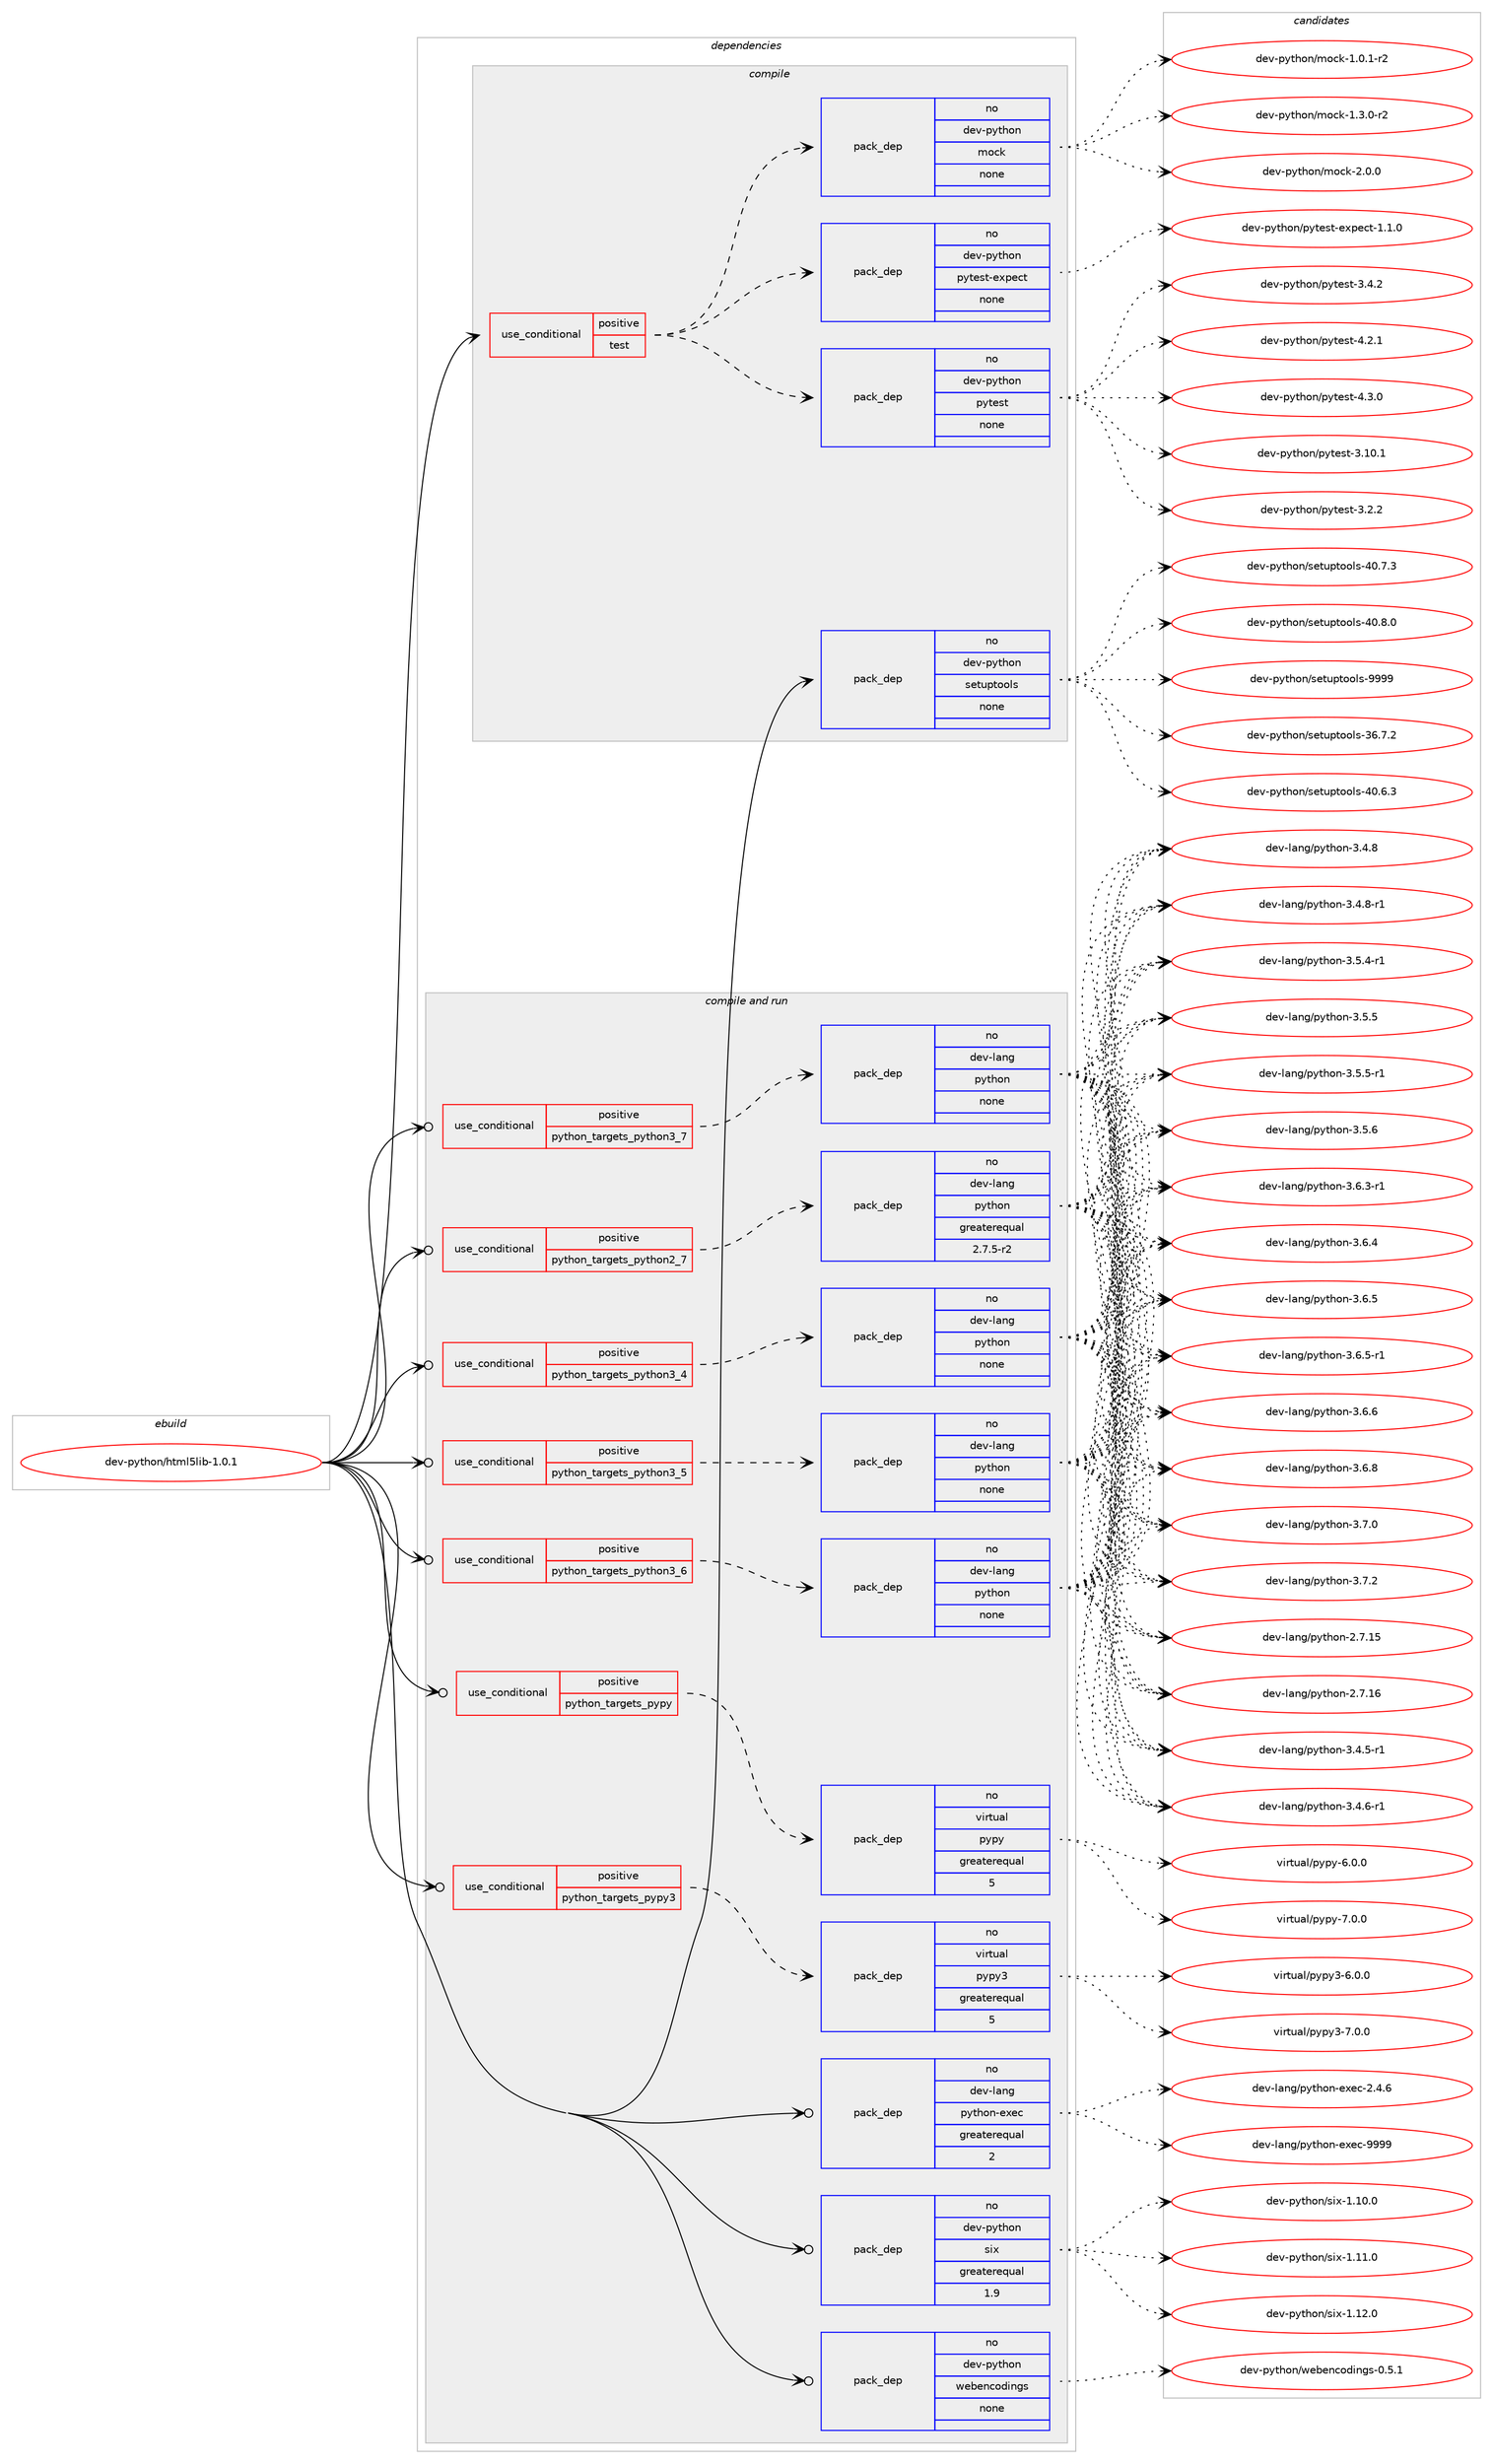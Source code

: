 digraph prolog {

# *************
# Graph options
# *************

newrank=true;
concentrate=true;
compound=true;
graph [rankdir=LR,fontname=Helvetica,fontsize=10,ranksep=1.5];#, ranksep=2.5, nodesep=0.2];
edge  [arrowhead=vee];
node  [fontname=Helvetica,fontsize=10];

# **********
# The ebuild
# **********

subgraph cluster_leftcol {
color=gray;
rank=same;
label=<<i>ebuild</i>>;
id [label="dev-python/html5lib-1.0.1", color=red, width=4, href="../dev-python/html5lib-1.0.1.svg"];
}

# ****************
# The dependencies
# ****************

subgraph cluster_midcol {
color=gray;
label=<<i>dependencies</i>>;
subgraph cluster_compile {
fillcolor="#eeeeee";
style=filled;
label=<<i>compile</i>>;
subgraph cond375438 {
dependency1412929 [label=<<TABLE BORDER="0" CELLBORDER="1" CELLSPACING="0" CELLPADDING="4"><TR><TD ROWSPAN="3" CELLPADDING="10">use_conditional</TD></TR><TR><TD>positive</TD></TR><TR><TD>test</TD></TR></TABLE>>, shape=none, color=red];
subgraph pack1014222 {
dependency1412930 [label=<<TABLE BORDER="0" CELLBORDER="1" CELLSPACING="0" CELLPADDING="4" WIDTH="220"><TR><TD ROWSPAN="6" CELLPADDING="30">pack_dep</TD></TR><TR><TD WIDTH="110">no</TD></TR><TR><TD>dev-python</TD></TR><TR><TD>pytest</TD></TR><TR><TD>none</TD></TR><TR><TD></TD></TR></TABLE>>, shape=none, color=blue];
}
dependency1412929:e -> dependency1412930:w [weight=20,style="dashed",arrowhead="vee"];
subgraph pack1014223 {
dependency1412931 [label=<<TABLE BORDER="0" CELLBORDER="1" CELLSPACING="0" CELLPADDING="4" WIDTH="220"><TR><TD ROWSPAN="6" CELLPADDING="30">pack_dep</TD></TR><TR><TD WIDTH="110">no</TD></TR><TR><TD>dev-python</TD></TR><TR><TD>pytest-expect</TD></TR><TR><TD>none</TD></TR><TR><TD></TD></TR></TABLE>>, shape=none, color=blue];
}
dependency1412929:e -> dependency1412931:w [weight=20,style="dashed",arrowhead="vee"];
subgraph pack1014224 {
dependency1412932 [label=<<TABLE BORDER="0" CELLBORDER="1" CELLSPACING="0" CELLPADDING="4" WIDTH="220"><TR><TD ROWSPAN="6" CELLPADDING="30">pack_dep</TD></TR><TR><TD WIDTH="110">no</TD></TR><TR><TD>dev-python</TD></TR><TR><TD>mock</TD></TR><TR><TD>none</TD></TR><TR><TD></TD></TR></TABLE>>, shape=none, color=blue];
}
dependency1412929:e -> dependency1412932:w [weight=20,style="dashed",arrowhead="vee"];
}
id:e -> dependency1412929:w [weight=20,style="solid",arrowhead="vee"];
subgraph pack1014225 {
dependency1412933 [label=<<TABLE BORDER="0" CELLBORDER="1" CELLSPACING="0" CELLPADDING="4" WIDTH="220"><TR><TD ROWSPAN="6" CELLPADDING="30">pack_dep</TD></TR><TR><TD WIDTH="110">no</TD></TR><TR><TD>dev-python</TD></TR><TR><TD>setuptools</TD></TR><TR><TD>none</TD></TR><TR><TD></TD></TR></TABLE>>, shape=none, color=blue];
}
id:e -> dependency1412933:w [weight=20,style="solid",arrowhead="vee"];
}
subgraph cluster_compileandrun {
fillcolor="#eeeeee";
style=filled;
label=<<i>compile and run</i>>;
subgraph cond375439 {
dependency1412934 [label=<<TABLE BORDER="0" CELLBORDER="1" CELLSPACING="0" CELLPADDING="4"><TR><TD ROWSPAN="3" CELLPADDING="10">use_conditional</TD></TR><TR><TD>positive</TD></TR><TR><TD>python_targets_pypy</TD></TR></TABLE>>, shape=none, color=red];
subgraph pack1014226 {
dependency1412935 [label=<<TABLE BORDER="0" CELLBORDER="1" CELLSPACING="0" CELLPADDING="4" WIDTH="220"><TR><TD ROWSPAN="6" CELLPADDING="30">pack_dep</TD></TR><TR><TD WIDTH="110">no</TD></TR><TR><TD>virtual</TD></TR><TR><TD>pypy</TD></TR><TR><TD>greaterequal</TD></TR><TR><TD>5</TD></TR></TABLE>>, shape=none, color=blue];
}
dependency1412934:e -> dependency1412935:w [weight=20,style="dashed",arrowhead="vee"];
}
id:e -> dependency1412934:w [weight=20,style="solid",arrowhead="odotvee"];
subgraph cond375440 {
dependency1412936 [label=<<TABLE BORDER="0" CELLBORDER="1" CELLSPACING="0" CELLPADDING="4"><TR><TD ROWSPAN="3" CELLPADDING="10">use_conditional</TD></TR><TR><TD>positive</TD></TR><TR><TD>python_targets_pypy3</TD></TR></TABLE>>, shape=none, color=red];
subgraph pack1014227 {
dependency1412937 [label=<<TABLE BORDER="0" CELLBORDER="1" CELLSPACING="0" CELLPADDING="4" WIDTH="220"><TR><TD ROWSPAN="6" CELLPADDING="30">pack_dep</TD></TR><TR><TD WIDTH="110">no</TD></TR><TR><TD>virtual</TD></TR><TR><TD>pypy3</TD></TR><TR><TD>greaterequal</TD></TR><TR><TD>5</TD></TR></TABLE>>, shape=none, color=blue];
}
dependency1412936:e -> dependency1412937:w [weight=20,style="dashed",arrowhead="vee"];
}
id:e -> dependency1412936:w [weight=20,style="solid",arrowhead="odotvee"];
subgraph cond375441 {
dependency1412938 [label=<<TABLE BORDER="0" CELLBORDER="1" CELLSPACING="0" CELLPADDING="4"><TR><TD ROWSPAN="3" CELLPADDING="10">use_conditional</TD></TR><TR><TD>positive</TD></TR><TR><TD>python_targets_python2_7</TD></TR></TABLE>>, shape=none, color=red];
subgraph pack1014228 {
dependency1412939 [label=<<TABLE BORDER="0" CELLBORDER="1" CELLSPACING="0" CELLPADDING="4" WIDTH="220"><TR><TD ROWSPAN="6" CELLPADDING="30">pack_dep</TD></TR><TR><TD WIDTH="110">no</TD></TR><TR><TD>dev-lang</TD></TR><TR><TD>python</TD></TR><TR><TD>greaterequal</TD></TR><TR><TD>2.7.5-r2</TD></TR></TABLE>>, shape=none, color=blue];
}
dependency1412938:e -> dependency1412939:w [weight=20,style="dashed",arrowhead="vee"];
}
id:e -> dependency1412938:w [weight=20,style="solid",arrowhead="odotvee"];
subgraph cond375442 {
dependency1412940 [label=<<TABLE BORDER="0" CELLBORDER="1" CELLSPACING="0" CELLPADDING="4"><TR><TD ROWSPAN="3" CELLPADDING="10">use_conditional</TD></TR><TR><TD>positive</TD></TR><TR><TD>python_targets_python3_4</TD></TR></TABLE>>, shape=none, color=red];
subgraph pack1014229 {
dependency1412941 [label=<<TABLE BORDER="0" CELLBORDER="1" CELLSPACING="0" CELLPADDING="4" WIDTH="220"><TR><TD ROWSPAN="6" CELLPADDING="30">pack_dep</TD></TR><TR><TD WIDTH="110">no</TD></TR><TR><TD>dev-lang</TD></TR><TR><TD>python</TD></TR><TR><TD>none</TD></TR><TR><TD></TD></TR></TABLE>>, shape=none, color=blue];
}
dependency1412940:e -> dependency1412941:w [weight=20,style="dashed",arrowhead="vee"];
}
id:e -> dependency1412940:w [weight=20,style="solid",arrowhead="odotvee"];
subgraph cond375443 {
dependency1412942 [label=<<TABLE BORDER="0" CELLBORDER="1" CELLSPACING="0" CELLPADDING="4"><TR><TD ROWSPAN="3" CELLPADDING="10">use_conditional</TD></TR><TR><TD>positive</TD></TR><TR><TD>python_targets_python3_5</TD></TR></TABLE>>, shape=none, color=red];
subgraph pack1014230 {
dependency1412943 [label=<<TABLE BORDER="0" CELLBORDER="1" CELLSPACING="0" CELLPADDING="4" WIDTH="220"><TR><TD ROWSPAN="6" CELLPADDING="30">pack_dep</TD></TR><TR><TD WIDTH="110">no</TD></TR><TR><TD>dev-lang</TD></TR><TR><TD>python</TD></TR><TR><TD>none</TD></TR><TR><TD></TD></TR></TABLE>>, shape=none, color=blue];
}
dependency1412942:e -> dependency1412943:w [weight=20,style="dashed",arrowhead="vee"];
}
id:e -> dependency1412942:w [weight=20,style="solid",arrowhead="odotvee"];
subgraph cond375444 {
dependency1412944 [label=<<TABLE BORDER="0" CELLBORDER="1" CELLSPACING="0" CELLPADDING="4"><TR><TD ROWSPAN="3" CELLPADDING="10">use_conditional</TD></TR><TR><TD>positive</TD></TR><TR><TD>python_targets_python3_6</TD></TR></TABLE>>, shape=none, color=red];
subgraph pack1014231 {
dependency1412945 [label=<<TABLE BORDER="0" CELLBORDER="1" CELLSPACING="0" CELLPADDING="4" WIDTH="220"><TR><TD ROWSPAN="6" CELLPADDING="30">pack_dep</TD></TR><TR><TD WIDTH="110">no</TD></TR><TR><TD>dev-lang</TD></TR><TR><TD>python</TD></TR><TR><TD>none</TD></TR><TR><TD></TD></TR></TABLE>>, shape=none, color=blue];
}
dependency1412944:e -> dependency1412945:w [weight=20,style="dashed",arrowhead="vee"];
}
id:e -> dependency1412944:w [weight=20,style="solid",arrowhead="odotvee"];
subgraph cond375445 {
dependency1412946 [label=<<TABLE BORDER="0" CELLBORDER="1" CELLSPACING="0" CELLPADDING="4"><TR><TD ROWSPAN="3" CELLPADDING="10">use_conditional</TD></TR><TR><TD>positive</TD></TR><TR><TD>python_targets_python3_7</TD></TR></TABLE>>, shape=none, color=red];
subgraph pack1014232 {
dependency1412947 [label=<<TABLE BORDER="0" CELLBORDER="1" CELLSPACING="0" CELLPADDING="4" WIDTH="220"><TR><TD ROWSPAN="6" CELLPADDING="30">pack_dep</TD></TR><TR><TD WIDTH="110">no</TD></TR><TR><TD>dev-lang</TD></TR><TR><TD>python</TD></TR><TR><TD>none</TD></TR><TR><TD></TD></TR></TABLE>>, shape=none, color=blue];
}
dependency1412946:e -> dependency1412947:w [weight=20,style="dashed",arrowhead="vee"];
}
id:e -> dependency1412946:w [weight=20,style="solid",arrowhead="odotvee"];
subgraph pack1014233 {
dependency1412948 [label=<<TABLE BORDER="0" CELLBORDER="1" CELLSPACING="0" CELLPADDING="4" WIDTH="220"><TR><TD ROWSPAN="6" CELLPADDING="30">pack_dep</TD></TR><TR><TD WIDTH="110">no</TD></TR><TR><TD>dev-lang</TD></TR><TR><TD>python-exec</TD></TR><TR><TD>greaterequal</TD></TR><TR><TD>2</TD></TR></TABLE>>, shape=none, color=blue];
}
id:e -> dependency1412948:w [weight=20,style="solid",arrowhead="odotvee"];
subgraph pack1014234 {
dependency1412949 [label=<<TABLE BORDER="0" CELLBORDER="1" CELLSPACING="0" CELLPADDING="4" WIDTH="220"><TR><TD ROWSPAN="6" CELLPADDING="30">pack_dep</TD></TR><TR><TD WIDTH="110">no</TD></TR><TR><TD>dev-python</TD></TR><TR><TD>six</TD></TR><TR><TD>greaterequal</TD></TR><TR><TD>1.9</TD></TR></TABLE>>, shape=none, color=blue];
}
id:e -> dependency1412949:w [weight=20,style="solid",arrowhead="odotvee"];
subgraph pack1014235 {
dependency1412950 [label=<<TABLE BORDER="0" CELLBORDER="1" CELLSPACING="0" CELLPADDING="4" WIDTH="220"><TR><TD ROWSPAN="6" CELLPADDING="30">pack_dep</TD></TR><TR><TD WIDTH="110">no</TD></TR><TR><TD>dev-python</TD></TR><TR><TD>webencodings</TD></TR><TR><TD>none</TD></TR><TR><TD></TD></TR></TABLE>>, shape=none, color=blue];
}
id:e -> dependency1412950:w [weight=20,style="solid",arrowhead="odotvee"];
}
subgraph cluster_run {
fillcolor="#eeeeee";
style=filled;
label=<<i>run</i>>;
}
}

# **************
# The candidates
# **************

subgraph cluster_choices {
rank=same;
color=gray;
label=<<i>candidates</i>>;

subgraph choice1014222 {
color=black;
nodesep=1;
choice100101118451121211161041111104711212111610111511645514649484649 [label="dev-python/pytest-3.10.1", color=red, width=4,href="../dev-python/pytest-3.10.1.svg"];
choice1001011184511212111610411111047112121116101115116455146504650 [label="dev-python/pytest-3.2.2", color=red, width=4,href="../dev-python/pytest-3.2.2.svg"];
choice1001011184511212111610411111047112121116101115116455146524650 [label="dev-python/pytest-3.4.2", color=red, width=4,href="../dev-python/pytest-3.4.2.svg"];
choice1001011184511212111610411111047112121116101115116455246504649 [label="dev-python/pytest-4.2.1", color=red, width=4,href="../dev-python/pytest-4.2.1.svg"];
choice1001011184511212111610411111047112121116101115116455246514648 [label="dev-python/pytest-4.3.0", color=red, width=4,href="../dev-python/pytest-4.3.0.svg"];
dependency1412930:e -> choice100101118451121211161041111104711212111610111511645514649484649:w [style=dotted,weight="100"];
dependency1412930:e -> choice1001011184511212111610411111047112121116101115116455146504650:w [style=dotted,weight="100"];
dependency1412930:e -> choice1001011184511212111610411111047112121116101115116455146524650:w [style=dotted,weight="100"];
dependency1412930:e -> choice1001011184511212111610411111047112121116101115116455246504649:w [style=dotted,weight="100"];
dependency1412930:e -> choice1001011184511212111610411111047112121116101115116455246514648:w [style=dotted,weight="100"];
}
subgraph choice1014223 {
color=black;
nodesep=1;
choice10010111845112121116104111110471121211161011151164510112011210199116454946494648 [label="dev-python/pytest-expect-1.1.0", color=red, width=4,href="../dev-python/pytest-expect-1.1.0.svg"];
dependency1412931:e -> choice10010111845112121116104111110471121211161011151164510112011210199116454946494648:w [style=dotted,weight="100"];
}
subgraph choice1014224 {
color=black;
nodesep=1;
choice1001011184511212111610411111047109111991074549464846494511450 [label="dev-python/mock-1.0.1-r2", color=red, width=4,href="../dev-python/mock-1.0.1-r2.svg"];
choice1001011184511212111610411111047109111991074549465146484511450 [label="dev-python/mock-1.3.0-r2", color=red, width=4,href="../dev-python/mock-1.3.0-r2.svg"];
choice100101118451121211161041111104710911199107455046484648 [label="dev-python/mock-2.0.0", color=red, width=4,href="../dev-python/mock-2.0.0.svg"];
dependency1412932:e -> choice1001011184511212111610411111047109111991074549464846494511450:w [style=dotted,weight="100"];
dependency1412932:e -> choice1001011184511212111610411111047109111991074549465146484511450:w [style=dotted,weight="100"];
dependency1412932:e -> choice100101118451121211161041111104710911199107455046484648:w [style=dotted,weight="100"];
}
subgraph choice1014225 {
color=black;
nodesep=1;
choice100101118451121211161041111104711510111611711211611111110811545515446554650 [label="dev-python/setuptools-36.7.2", color=red, width=4,href="../dev-python/setuptools-36.7.2.svg"];
choice100101118451121211161041111104711510111611711211611111110811545524846544651 [label="dev-python/setuptools-40.6.3", color=red, width=4,href="../dev-python/setuptools-40.6.3.svg"];
choice100101118451121211161041111104711510111611711211611111110811545524846554651 [label="dev-python/setuptools-40.7.3", color=red, width=4,href="../dev-python/setuptools-40.7.3.svg"];
choice100101118451121211161041111104711510111611711211611111110811545524846564648 [label="dev-python/setuptools-40.8.0", color=red, width=4,href="../dev-python/setuptools-40.8.0.svg"];
choice10010111845112121116104111110471151011161171121161111111081154557575757 [label="dev-python/setuptools-9999", color=red, width=4,href="../dev-python/setuptools-9999.svg"];
dependency1412933:e -> choice100101118451121211161041111104711510111611711211611111110811545515446554650:w [style=dotted,weight="100"];
dependency1412933:e -> choice100101118451121211161041111104711510111611711211611111110811545524846544651:w [style=dotted,weight="100"];
dependency1412933:e -> choice100101118451121211161041111104711510111611711211611111110811545524846554651:w [style=dotted,weight="100"];
dependency1412933:e -> choice100101118451121211161041111104711510111611711211611111110811545524846564648:w [style=dotted,weight="100"];
dependency1412933:e -> choice10010111845112121116104111110471151011161171121161111111081154557575757:w [style=dotted,weight="100"];
}
subgraph choice1014226 {
color=black;
nodesep=1;
choice1181051141161179710847112121112121455446484648 [label="virtual/pypy-6.0.0", color=red, width=4,href="../virtual/pypy-6.0.0.svg"];
choice1181051141161179710847112121112121455546484648 [label="virtual/pypy-7.0.0", color=red, width=4,href="../virtual/pypy-7.0.0.svg"];
dependency1412935:e -> choice1181051141161179710847112121112121455446484648:w [style=dotted,weight="100"];
dependency1412935:e -> choice1181051141161179710847112121112121455546484648:w [style=dotted,weight="100"];
}
subgraph choice1014227 {
color=black;
nodesep=1;
choice118105114116117971084711212111212151455446484648 [label="virtual/pypy3-6.0.0", color=red, width=4,href="../virtual/pypy3-6.0.0.svg"];
choice118105114116117971084711212111212151455546484648 [label="virtual/pypy3-7.0.0", color=red, width=4,href="../virtual/pypy3-7.0.0.svg"];
dependency1412937:e -> choice118105114116117971084711212111212151455446484648:w [style=dotted,weight="100"];
dependency1412937:e -> choice118105114116117971084711212111212151455546484648:w [style=dotted,weight="100"];
}
subgraph choice1014228 {
color=black;
nodesep=1;
choice10010111845108971101034711212111610411111045504655464953 [label="dev-lang/python-2.7.15", color=red, width=4,href="../dev-lang/python-2.7.15.svg"];
choice10010111845108971101034711212111610411111045504655464954 [label="dev-lang/python-2.7.16", color=red, width=4,href="../dev-lang/python-2.7.16.svg"];
choice1001011184510897110103471121211161041111104551465246534511449 [label="dev-lang/python-3.4.5-r1", color=red, width=4,href="../dev-lang/python-3.4.5-r1.svg"];
choice1001011184510897110103471121211161041111104551465246544511449 [label="dev-lang/python-3.4.6-r1", color=red, width=4,href="../dev-lang/python-3.4.6-r1.svg"];
choice100101118451089711010347112121116104111110455146524656 [label="dev-lang/python-3.4.8", color=red, width=4,href="../dev-lang/python-3.4.8.svg"];
choice1001011184510897110103471121211161041111104551465246564511449 [label="dev-lang/python-3.4.8-r1", color=red, width=4,href="../dev-lang/python-3.4.8-r1.svg"];
choice1001011184510897110103471121211161041111104551465346524511449 [label="dev-lang/python-3.5.4-r1", color=red, width=4,href="../dev-lang/python-3.5.4-r1.svg"];
choice100101118451089711010347112121116104111110455146534653 [label="dev-lang/python-3.5.5", color=red, width=4,href="../dev-lang/python-3.5.5.svg"];
choice1001011184510897110103471121211161041111104551465346534511449 [label="dev-lang/python-3.5.5-r1", color=red, width=4,href="../dev-lang/python-3.5.5-r1.svg"];
choice100101118451089711010347112121116104111110455146534654 [label="dev-lang/python-3.5.6", color=red, width=4,href="../dev-lang/python-3.5.6.svg"];
choice1001011184510897110103471121211161041111104551465446514511449 [label="dev-lang/python-3.6.3-r1", color=red, width=4,href="../dev-lang/python-3.6.3-r1.svg"];
choice100101118451089711010347112121116104111110455146544652 [label="dev-lang/python-3.6.4", color=red, width=4,href="../dev-lang/python-3.6.4.svg"];
choice100101118451089711010347112121116104111110455146544653 [label="dev-lang/python-3.6.5", color=red, width=4,href="../dev-lang/python-3.6.5.svg"];
choice1001011184510897110103471121211161041111104551465446534511449 [label="dev-lang/python-3.6.5-r1", color=red, width=4,href="../dev-lang/python-3.6.5-r1.svg"];
choice100101118451089711010347112121116104111110455146544654 [label="dev-lang/python-3.6.6", color=red, width=4,href="../dev-lang/python-3.6.6.svg"];
choice100101118451089711010347112121116104111110455146544656 [label="dev-lang/python-3.6.8", color=red, width=4,href="../dev-lang/python-3.6.8.svg"];
choice100101118451089711010347112121116104111110455146554648 [label="dev-lang/python-3.7.0", color=red, width=4,href="../dev-lang/python-3.7.0.svg"];
choice100101118451089711010347112121116104111110455146554650 [label="dev-lang/python-3.7.2", color=red, width=4,href="../dev-lang/python-3.7.2.svg"];
dependency1412939:e -> choice10010111845108971101034711212111610411111045504655464953:w [style=dotted,weight="100"];
dependency1412939:e -> choice10010111845108971101034711212111610411111045504655464954:w [style=dotted,weight="100"];
dependency1412939:e -> choice1001011184510897110103471121211161041111104551465246534511449:w [style=dotted,weight="100"];
dependency1412939:e -> choice1001011184510897110103471121211161041111104551465246544511449:w [style=dotted,weight="100"];
dependency1412939:e -> choice100101118451089711010347112121116104111110455146524656:w [style=dotted,weight="100"];
dependency1412939:e -> choice1001011184510897110103471121211161041111104551465246564511449:w [style=dotted,weight="100"];
dependency1412939:e -> choice1001011184510897110103471121211161041111104551465346524511449:w [style=dotted,weight="100"];
dependency1412939:e -> choice100101118451089711010347112121116104111110455146534653:w [style=dotted,weight="100"];
dependency1412939:e -> choice1001011184510897110103471121211161041111104551465346534511449:w [style=dotted,weight="100"];
dependency1412939:e -> choice100101118451089711010347112121116104111110455146534654:w [style=dotted,weight="100"];
dependency1412939:e -> choice1001011184510897110103471121211161041111104551465446514511449:w [style=dotted,weight="100"];
dependency1412939:e -> choice100101118451089711010347112121116104111110455146544652:w [style=dotted,weight="100"];
dependency1412939:e -> choice100101118451089711010347112121116104111110455146544653:w [style=dotted,weight="100"];
dependency1412939:e -> choice1001011184510897110103471121211161041111104551465446534511449:w [style=dotted,weight="100"];
dependency1412939:e -> choice100101118451089711010347112121116104111110455146544654:w [style=dotted,weight="100"];
dependency1412939:e -> choice100101118451089711010347112121116104111110455146544656:w [style=dotted,weight="100"];
dependency1412939:e -> choice100101118451089711010347112121116104111110455146554648:w [style=dotted,weight="100"];
dependency1412939:e -> choice100101118451089711010347112121116104111110455146554650:w [style=dotted,weight="100"];
}
subgraph choice1014229 {
color=black;
nodesep=1;
choice10010111845108971101034711212111610411111045504655464953 [label="dev-lang/python-2.7.15", color=red, width=4,href="../dev-lang/python-2.7.15.svg"];
choice10010111845108971101034711212111610411111045504655464954 [label="dev-lang/python-2.7.16", color=red, width=4,href="../dev-lang/python-2.7.16.svg"];
choice1001011184510897110103471121211161041111104551465246534511449 [label="dev-lang/python-3.4.5-r1", color=red, width=4,href="../dev-lang/python-3.4.5-r1.svg"];
choice1001011184510897110103471121211161041111104551465246544511449 [label="dev-lang/python-3.4.6-r1", color=red, width=4,href="../dev-lang/python-3.4.6-r1.svg"];
choice100101118451089711010347112121116104111110455146524656 [label="dev-lang/python-3.4.8", color=red, width=4,href="../dev-lang/python-3.4.8.svg"];
choice1001011184510897110103471121211161041111104551465246564511449 [label="dev-lang/python-3.4.8-r1", color=red, width=4,href="../dev-lang/python-3.4.8-r1.svg"];
choice1001011184510897110103471121211161041111104551465346524511449 [label="dev-lang/python-3.5.4-r1", color=red, width=4,href="../dev-lang/python-3.5.4-r1.svg"];
choice100101118451089711010347112121116104111110455146534653 [label="dev-lang/python-3.5.5", color=red, width=4,href="../dev-lang/python-3.5.5.svg"];
choice1001011184510897110103471121211161041111104551465346534511449 [label="dev-lang/python-3.5.5-r1", color=red, width=4,href="../dev-lang/python-3.5.5-r1.svg"];
choice100101118451089711010347112121116104111110455146534654 [label="dev-lang/python-3.5.6", color=red, width=4,href="../dev-lang/python-3.5.6.svg"];
choice1001011184510897110103471121211161041111104551465446514511449 [label="dev-lang/python-3.6.3-r1", color=red, width=4,href="../dev-lang/python-3.6.3-r1.svg"];
choice100101118451089711010347112121116104111110455146544652 [label="dev-lang/python-3.6.4", color=red, width=4,href="../dev-lang/python-3.6.4.svg"];
choice100101118451089711010347112121116104111110455146544653 [label="dev-lang/python-3.6.5", color=red, width=4,href="../dev-lang/python-3.6.5.svg"];
choice1001011184510897110103471121211161041111104551465446534511449 [label="dev-lang/python-3.6.5-r1", color=red, width=4,href="../dev-lang/python-3.6.5-r1.svg"];
choice100101118451089711010347112121116104111110455146544654 [label="dev-lang/python-3.6.6", color=red, width=4,href="../dev-lang/python-3.6.6.svg"];
choice100101118451089711010347112121116104111110455146544656 [label="dev-lang/python-3.6.8", color=red, width=4,href="../dev-lang/python-3.6.8.svg"];
choice100101118451089711010347112121116104111110455146554648 [label="dev-lang/python-3.7.0", color=red, width=4,href="../dev-lang/python-3.7.0.svg"];
choice100101118451089711010347112121116104111110455146554650 [label="dev-lang/python-3.7.2", color=red, width=4,href="../dev-lang/python-3.7.2.svg"];
dependency1412941:e -> choice10010111845108971101034711212111610411111045504655464953:w [style=dotted,weight="100"];
dependency1412941:e -> choice10010111845108971101034711212111610411111045504655464954:w [style=dotted,weight="100"];
dependency1412941:e -> choice1001011184510897110103471121211161041111104551465246534511449:w [style=dotted,weight="100"];
dependency1412941:e -> choice1001011184510897110103471121211161041111104551465246544511449:w [style=dotted,weight="100"];
dependency1412941:e -> choice100101118451089711010347112121116104111110455146524656:w [style=dotted,weight="100"];
dependency1412941:e -> choice1001011184510897110103471121211161041111104551465246564511449:w [style=dotted,weight="100"];
dependency1412941:e -> choice1001011184510897110103471121211161041111104551465346524511449:w [style=dotted,weight="100"];
dependency1412941:e -> choice100101118451089711010347112121116104111110455146534653:w [style=dotted,weight="100"];
dependency1412941:e -> choice1001011184510897110103471121211161041111104551465346534511449:w [style=dotted,weight="100"];
dependency1412941:e -> choice100101118451089711010347112121116104111110455146534654:w [style=dotted,weight="100"];
dependency1412941:e -> choice1001011184510897110103471121211161041111104551465446514511449:w [style=dotted,weight="100"];
dependency1412941:e -> choice100101118451089711010347112121116104111110455146544652:w [style=dotted,weight="100"];
dependency1412941:e -> choice100101118451089711010347112121116104111110455146544653:w [style=dotted,weight="100"];
dependency1412941:e -> choice1001011184510897110103471121211161041111104551465446534511449:w [style=dotted,weight="100"];
dependency1412941:e -> choice100101118451089711010347112121116104111110455146544654:w [style=dotted,weight="100"];
dependency1412941:e -> choice100101118451089711010347112121116104111110455146544656:w [style=dotted,weight="100"];
dependency1412941:e -> choice100101118451089711010347112121116104111110455146554648:w [style=dotted,weight="100"];
dependency1412941:e -> choice100101118451089711010347112121116104111110455146554650:w [style=dotted,weight="100"];
}
subgraph choice1014230 {
color=black;
nodesep=1;
choice10010111845108971101034711212111610411111045504655464953 [label="dev-lang/python-2.7.15", color=red, width=4,href="../dev-lang/python-2.7.15.svg"];
choice10010111845108971101034711212111610411111045504655464954 [label="dev-lang/python-2.7.16", color=red, width=4,href="../dev-lang/python-2.7.16.svg"];
choice1001011184510897110103471121211161041111104551465246534511449 [label="dev-lang/python-3.4.5-r1", color=red, width=4,href="../dev-lang/python-3.4.5-r1.svg"];
choice1001011184510897110103471121211161041111104551465246544511449 [label="dev-lang/python-3.4.6-r1", color=red, width=4,href="../dev-lang/python-3.4.6-r1.svg"];
choice100101118451089711010347112121116104111110455146524656 [label="dev-lang/python-3.4.8", color=red, width=4,href="../dev-lang/python-3.4.8.svg"];
choice1001011184510897110103471121211161041111104551465246564511449 [label="dev-lang/python-3.4.8-r1", color=red, width=4,href="../dev-lang/python-3.4.8-r1.svg"];
choice1001011184510897110103471121211161041111104551465346524511449 [label="dev-lang/python-3.5.4-r1", color=red, width=4,href="../dev-lang/python-3.5.4-r1.svg"];
choice100101118451089711010347112121116104111110455146534653 [label="dev-lang/python-3.5.5", color=red, width=4,href="../dev-lang/python-3.5.5.svg"];
choice1001011184510897110103471121211161041111104551465346534511449 [label="dev-lang/python-3.5.5-r1", color=red, width=4,href="../dev-lang/python-3.5.5-r1.svg"];
choice100101118451089711010347112121116104111110455146534654 [label="dev-lang/python-3.5.6", color=red, width=4,href="../dev-lang/python-3.5.6.svg"];
choice1001011184510897110103471121211161041111104551465446514511449 [label="dev-lang/python-3.6.3-r1", color=red, width=4,href="../dev-lang/python-3.6.3-r1.svg"];
choice100101118451089711010347112121116104111110455146544652 [label="dev-lang/python-3.6.4", color=red, width=4,href="../dev-lang/python-3.6.4.svg"];
choice100101118451089711010347112121116104111110455146544653 [label="dev-lang/python-3.6.5", color=red, width=4,href="../dev-lang/python-3.6.5.svg"];
choice1001011184510897110103471121211161041111104551465446534511449 [label="dev-lang/python-3.6.5-r1", color=red, width=4,href="../dev-lang/python-3.6.5-r1.svg"];
choice100101118451089711010347112121116104111110455146544654 [label="dev-lang/python-3.6.6", color=red, width=4,href="../dev-lang/python-3.6.6.svg"];
choice100101118451089711010347112121116104111110455146544656 [label="dev-lang/python-3.6.8", color=red, width=4,href="../dev-lang/python-3.6.8.svg"];
choice100101118451089711010347112121116104111110455146554648 [label="dev-lang/python-3.7.0", color=red, width=4,href="../dev-lang/python-3.7.0.svg"];
choice100101118451089711010347112121116104111110455146554650 [label="dev-lang/python-3.7.2", color=red, width=4,href="../dev-lang/python-3.7.2.svg"];
dependency1412943:e -> choice10010111845108971101034711212111610411111045504655464953:w [style=dotted,weight="100"];
dependency1412943:e -> choice10010111845108971101034711212111610411111045504655464954:w [style=dotted,weight="100"];
dependency1412943:e -> choice1001011184510897110103471121211161041111104551465246534511449:w [style=dotted,weight="100"];
dependency1412943:e -> choice1001011184510897110103471121211161041111104551465246544511449:w [style=dotted,weight="100"];
dependency1412943:e -> choice100101118451089711010347112121116104111110455146524656:w [style=dotted,weight="100"];
dependency1412943:e -> choice1001011184510897110103471121211161041111104551465246564511449:w [style=dotted,weight="100"];
dependency1412943:e -> choice1001011184510897110103471121211161041111104551465346524511449:w [style=dotted,weight="100"];
dependency1412943:e -> choice100101118451089711010347112121116104111110455146534653:w [style=dotted,weight="100"];
dependency1412943:e -> choice1001011184510897110103471121211161041111104551465346534511449:w [style=dotted,weight="100"];
dependency1412943:e -> choice100101118451089711010347112121116104111110455146534654:w [style=dotted,weight="100"];
dependency1412943:e -> choice1001011184510897110103471121211161041111104551465446514511449:w [style=dotted,weight="100"];
dependency1412943:e -> choice100101118451089711010347112121116104111110455146544652:w [style=dotted,weight="100"];
dependency1412943:e -> choice100101118451089711010347112121116104111110455146544653:w [style=dotted,weight="100"];
dependency1412943:e -> choice1001011184510897110103471121211161041111104551465446534511449:w [style=dotted,weight="100"];
dependency1412943:e -> choice100101118451089711010347112121116104111110455146544654:w [style=dotted,weight="100"];
dependency1412943:e -> choice100101118451089711010347112121116104111110455146544656:w [style=dotted,weight="100"];
dependency1412943:e -> choice100101118451089711010347112121116104111110455146554648:w [style=dotted,weight="100"];
dependency1412943:e -> choice100101118451089711010347112121116104111110455146554650:w [style=dotted,weight="100"];
}
subgraph choice1014231 {
color=black;
nodesep=1;
choice10010111845108971101034711212111610411111045504655464953 [label="dev-lang/python-2.7.15", color=red, width=4,href="../dev-lang/python-2.7.15.svg"];
choice10010111845108971101034711212111610411111045504655464954 [label="dev-lang/python-2.7.16", color=red, width=4,href="../dev-lang/python-2.7.16.svg"];
choice1001011184510897110103471121211161041111104551465246534511449 [label="dev-lang/python-3.4.5-r1", color=red, width=4,href="../dev-lang/python-3.4.5-r1.svg"];
choice1001011184510897110103471121211161041111104551465246544511449 [label="dev-lang/python-3.4.6-r1", color=red, width=4,href="../dev-lang/python-3.4.6-r1.svg"];
choice100101118451089711010347112121116104111110455146524656 [label="dev-lang/python-3.4.8", color=red, width=4,href="../dev-lang/python-3.4.8.svg"];
choice1001011184510897110103471121211161041111104551465246564511449 [label="dev-lang/python-3.4.8-r1", color=red, width=4,href="../dev-lang/python-3.4.8-r1.svg"];
choice1001011184510897110103471121211161041111104551465346524511449 [label="dev-lang/python-3.5.4-r1", color=red, width=4,href="../dev-lang/python-3.5.4-r1.svg"];
choice100101118451089711010347112121116104111110455146534653 [label="dev-lang/python-3.5.5", color=red, width=4,href="../dev-lang/python-3.5.5.svg"];
choice1001011184510897110103471121211161041111104551465346534511449 [label="dev-lang/python-3.5.5-r1", color=red, width=4,href="../dev-lang/python-3.5.5-r1.svg"];
choice100101118451089711010347112121116104111110455146534654 [label="dev-lang/python-3.5.6", color=red, width=4,href="../dev-lang/python-3.5.6.svg"];
choice1001011184510897110103471121211161041111104551465446514511449 [label="dev-lang/python-3.6.3-r1", color=red, width=4,href="../dev-lang/python-3.6.3-r1.svg"];
choice100101118451089711010347112121116104111110455146544652 [label="dev-lang/python-3.6.4", color=red, width=4,href="../dev-lang/python-3.6.4.svg"];
choice100101118451089711010347112121116104111110455146544653 [label="dev-lang/python-3.6.5", color=red, width=4,href="../dev-lang/python-3.6.5.svg"];
choice1001011184510897110103471121211161041111104551465446534511449 [label="dev-lang/python-3.6.5-r1", color=red, width=4,href="../dev-lang/python-3.6.5-r1.svg"];
choice100101118451089711010347112121116104111110455146544654 [label="dev-lang/python-3.6.6", color=red, width=4,href="../dev-lang/python-3.6.6.svg"];
choice100101118451089711010347112121116104111110455146544656 [label="dev-lang/python-3.6.8", color=red, width=4,href="../dev-lang/python-3.6.8.svg"];
choice100101118451089711010347112121116104111110455146554648 [label="dev-lang/python-3.7.0", color=red, width=4,href="../dev-lang/python-3.7.0.svg"];
choice100101118451089711010347112121116104111110455146554650 [label="dev-lang/python-3.7.2", color=red, width=4,href="../dev-lang/python-3.7.2.svg"];
dependency1412945:e -> choice10010111845108971101034711212111610411111045504655464953:w [style=dotted,weight="100"];
dependency1412945:e -> choice10010111845108971101034711212111610411111045504655464954:w [style=dotted,weight="100"];
dependency1412945:e -> choice1001011184510897110103471121211161041111104551465246534511449:w [style=dotted,weight="100"];
dependency1412945:e -> choice1001011184510897110103471121211161041111104551465246544511449:w [style=dotted,weight="100"];
dependency1412945:e -> choice100101118451089711010347112121116104111110455146524656:w [style=dotted,weight="100"];
dependency1412945:e -> choice1001011184510897110103471121211161041111104551465246564511449:w [style=dotted,weight="100"];
dependency1412945:e -> choice1001011184510897110103471121211161041111104551465346524511449:w [style=dotted,weight="100"];
dependency1412945:e -> choice100101118451089711010347112121116104111110455146534653:w [style=dotted,weight="100"];
dependency1412945:e -> choice1001011184510897110103471121211161041111104551465346534511449:w [style=dotted,weight="100"];
dependency1412945:e -> choice100101118451089711010347112121116104111110455146534654:w [style=dotted,weight="100"];
dependency1412945:e -> choice1001011184510897110103471121211161041111104551465446514511449:w [style=dotted,weight="100"];
dependency1412945:e -> choice100101118451089711010347112121116104111110455146544652:w [style=dotted,weight="100"];
dependency1412945:e -> choice100101118451089711010347112121116104111110455146544653:w [style=dotted,weight="100"];
dependency1412945:e -> choice1001011184510897110103471121211161041111104551465446534511449:w [style=dotted,weight="100"];
dependency1412945:e -> choice100101118451089711010347112121116104111110455146544654:w [style=dotted,weight="100"];
dependency1412945:e -> choice100101118451089711010347112121116104111110455146544656:w [style=dotted,weight="100"];
dependency1412945:e -> choice100101118451089711010347112121116104111110455146554648:w [style=dotted,weight="100"];
dependency1412945:e -> choice100101118451089711010347112121116104111110455146554650:w [style=dotted,weight="100"];
}
subgraph choice1014232 {
color=black;
nodesep=1;
choice10010111845108971101034711212111610411111045504655464953 [label="dev-lang/python-2.7.15", color=red, width=4,href="../dev-lang/python-2.7.15.svg"];
choice10010111845108971101034711212111610411111045504655464954 [label="dev-lang/python-2.7.16", color=red, width=4,href="../dev-lang/python-2.7.16.svg"];
choice1001011184510897110103471121211161041111104551465246534511449 [label="dev-lang/python-3.4.5-r1", color=red, width=4,href="../dev-lang/python-3.4.5-r1.svg"];
choice1001011184510897110103471121211161041111104551465246544511449 [label="dev-lang/python-3.4.6-r1", color=red, width=4,href="../dev-lang/python-3.4.6-r1.svg"];
choice100101118451089711010347112121116104111110455146524656 [label="dev-lang/python-3.4.8", color=red, width=4,href="../dev-lang/python-3.4.8.svg"];
choice1001011184510897110103471121211161041111104551465246564511449 [label="dev-lang/python-3.4.8-r1", color=red, width=4,href="../dev-lang/python-3.4.8-r1.svg"];
choice1001011184510897110103471121211161041111104551465346524511449 [label="dev-lang/python-3.5.4-r1", color=red, width=4,href="../dev-lang/python-3.5.4-r1.svg"];
choice100101118451089711010347112121116104111110455146534653 [label="dev-lang/python-3.5.5", color=red, width=4,href="../dev-lang/python-3.5.5.svg"];
choice1001011184510897110103471121211161041111104551465346534511449 [label="dev-lang/python-3.5.5-r1", color=red, width=4,href="../dev-lang/python-3.5.5-r1.svg"];
choice100101118451089711010347112121116104111110455146534654 [label="dev-lang/python-3.5.6", color=red, width=4,href="../dev-lang/python-3.5.6.svg"];
choice1001011184510897110103471121211161041111104551465446514511449 [label="dev-lang/python-3.6.3-r1", color=red, width=4,href="../dev-lang/python-3.6.3-r1.svg"];
choice100101118451089711010347112121116104111110455146544652 [label="dev-lang/python-3.6.4", color=red, width=4,href="../dev-lang/python-3.6.4.svg"];
choice100101118451089711010347112121116104111110455146544653 [label="dev-lang/python-3.6.5", color=red, width=4,href="../dev-lang/python-3.6.5.svg"];
choice1001011184510897110103471121211161041111104551465446534511449 [label="dev-lang/python-3.6.5-r1", color=red, width=4,href="../dev-lang/python-3.6.5-r1.svg"];
choice100101118451089711010347112121116104111110455146544654 [label="dev-lang/python-3.6.6", color=red, width=4,href="../dev-lang/python-3.6.6.svg"];
choice100101118451089711010347112121116104111110455146544656 [label="dev-lang/python-3.6.8", color=red, width=4,href="../dev-lang/python-3.6.8.svg"];
choice100101118451089711010347112121116104111110455146554648 [label="dev-lang/python-3.7.0", color=red, width=4,href="../dev-lang/python-3.7.0.svg"];
choice100101118451089711010347112121116104111110455146554650 [label="dev-lang/python-3.7.2", color=red, width=4,href="../dev-lang/python-3.7.2.svg"];
dependency1412947:e -> choice10010111845108971101034711212111610411111045504655464953:w [style=dotted,weight="100"];
dependency1412947:e -> choice10010111845108971101034711212111610411111045504655464954:w [style=dotted,weight="100"];
dependency1412947:e -> choice1001011184510897110103471121211161041111104551465246534511449:w [style=dotted,weight="100"];
dependency1412947:e -> choice1001011184510897110103471121211161041111104551465246544511449:w [style=dotted,weight="100"];
dependency1412947:e -> choice100101118451089711010347112121116104111110455146524656:w [style=dotted,weight="100"];
dependency1412947:e -> choice1001011184510897110103471121211161041111104551465246564511449:w [style=dotted,weight="100"];
dependency1412947:e -> choice1001011184510897110103471121211161041111104551465346524511449:w [style=dotted,weight="100"];
dependency1412947:e -> choice100101118451089711010347112121116104111110455146534653:w [style=dotted,weight="100"];
dependency1412947:e -> choice1001011184510897110103471121211161041111104551465346534511449:w [style=dotted,weight="100"];
dependency1412947:e -> choice100101118451089711010347112121116104111110455146534654:w [style=dotted,weight="100"];
dependency1412947:e -> choice1001011184510897110103471121211161041111104551465446514511449:w [style=dotted,weight="100"];
dependency1412947:e -> choice100101118451089711010347112121116104111110455146544652:w [style=dotted,weight="100"];
dependency1412947:e -> choice100101118451089711010347112121116104111110455146544653:w [style=dotted,weight="100"];
dependency1412947:e -> choice1001011184510897110103471121211161041111104551465446534511449:w [style=dotted,weight="100"];
dependency1412947:e -> choice100101118451089711010347112121116104111110455146544654:w [style=dotted,weight="100"];
dependency1412947:e -> choice100101118451089711010347112121116104111110455146544656:w [style=dotted,weight="100"];
dependency1412947:e -> choice100101118451089711010347112121116104111110455146554648:w [style=dotted,weight="100"];
dependency1412947:e -> choice100101118451089711010347112121116104111110455146554650:w [style=dotted,weight="100"];
}
subgraph choice1014233 {
color=black;
nodesep=1;
choice1001011184510897110103471121211161041111104510112010199455046524654 [label="dev-lang/python-exec-2.4.6", color=red, width=4,href="../dev-lang/python-exec-2.4.6.svg"];
choice10010111845108971101034711212111610411111045101120101994557575757 [label="dev-lang/python-exec-9999", color=red, width=4,href="../dev-lang/python-exec-9999.svg"];
dependency1412948:e -> choice1001011184510897110103471121211161041111104510112010199455046524654:w [style=dotted,weight="100"];
dependency1412948:e -> choice10010111845108971101034711212111610411111045101120101994557575757:w [style=dotted,weight="100"];
}
subgraph choice1014234 {
color=black;
nodesep=1;
choice100101118451121211161041111104711510512045494649484648 [label="dev-python/six-1.10.0", color=red, width=4,href="../dev-python/six-1.10.0.svg"];
choice100101118451121211161041111104711510512045494649494648 [label="dev-python/six-1.11.0", color=red, width=4,href="../dev-python/six-1.11.0.svg"];
choice100101118451121211161041111104711510512045494649504648 [label="dev-python/six-1.12.0", color=red, width=4,href="../dev-python/six-1.12.0.svg"];
dependency1412949:e -> choice100101118451121211161041111104711510512045494649484648:w [style=dotted,weight="100"];
dependency1412949:e -> choice100101118451121211161041111104711510512045494649494648:w [style=dotted,weight="100"];
dependency1412949:e -> choice100101118451121211161041111104711510512045494649504648:w [style=dotted,weight="100"];
}
subgraph choice1014235 {
color=black;
nodesep=1;
choice10010111845112121116104111110471191019810111099111100105110103115454846534649 [label="dev-python/webencodings-0.5.1", color=red, width=4,href="../dev-python/webencodings-0.5.1.svg"];
dependency1412950:e -> choice10010111845112121116104111110471191019810111099111100105110103115454846534649:w [style=dotted,weight="100"];
}
}

}
